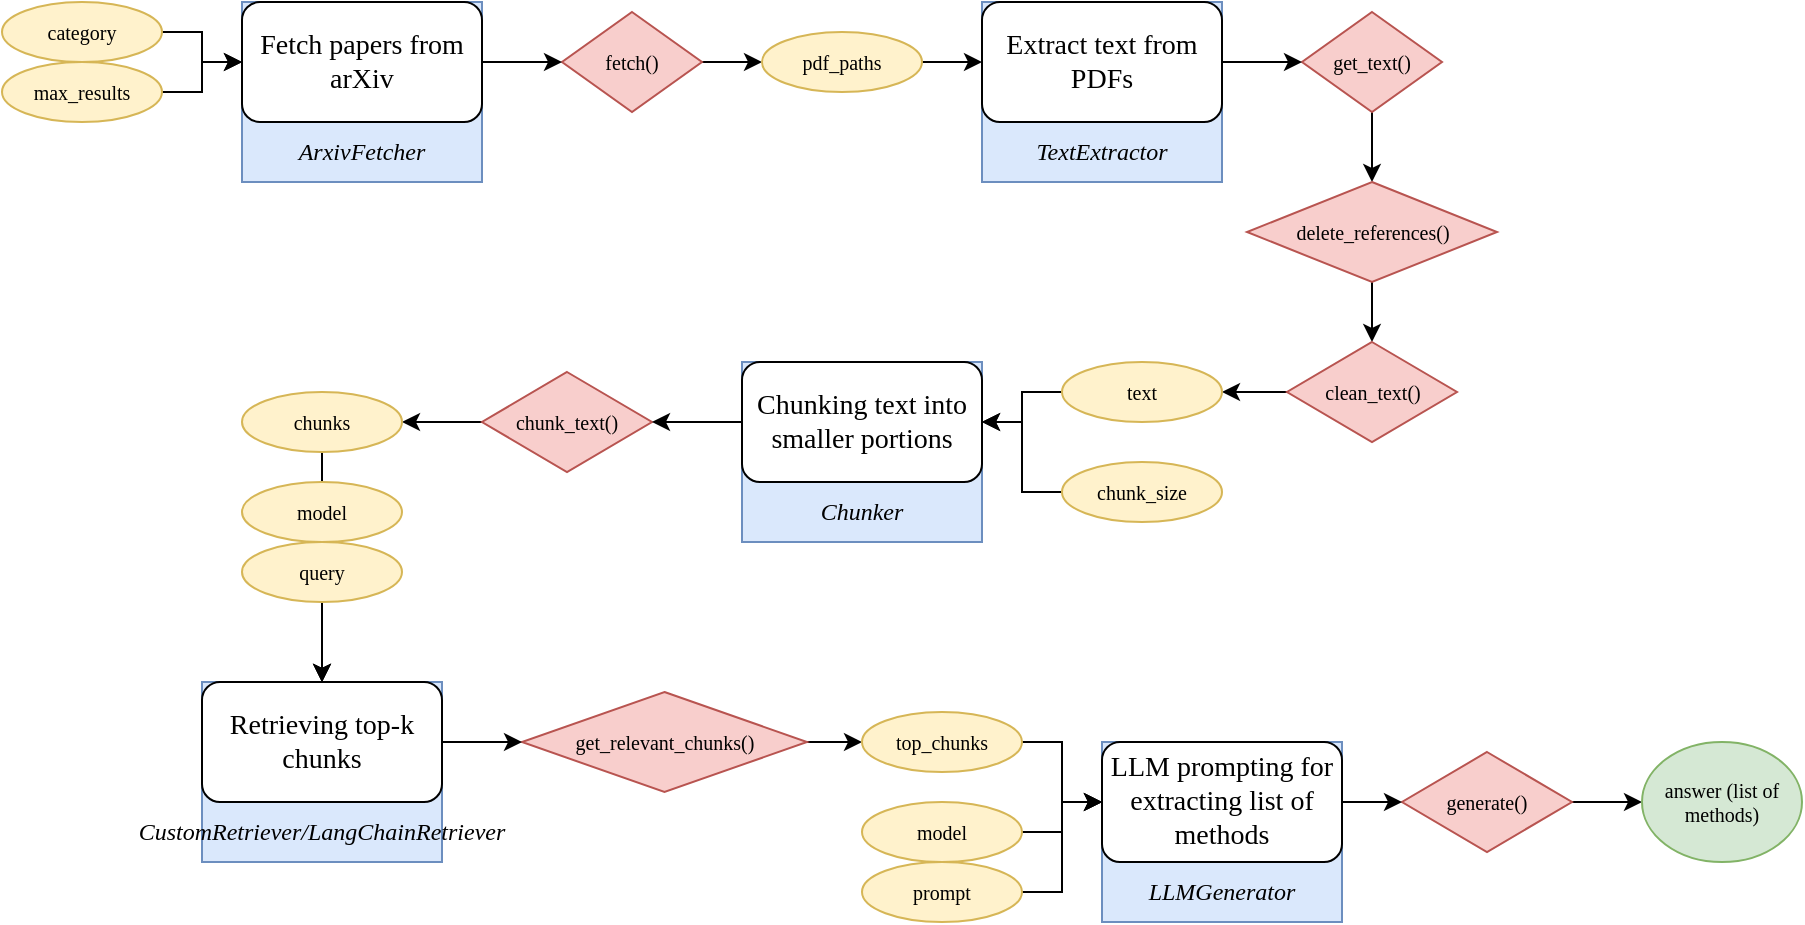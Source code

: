 <mxfile version="26.2.8">
  <diagram id="C5RBs43oDa-KdzZeNtuy" name="Page-1">
    <mxGraphModel dx="1766" dy="610" grid="1" gridSize="10" guides="1" tooltips="1" connect="1" arrows="1" fold="1" page="1" pageScale="1" pageWidth="827" pageHeight="1169" math="0" shadow="0">
      <root>
        <mxCell id="WIyWlLk6GJQsqaUBKTNV-0" />
        <mxCell id="WIyWlLk6GJQsqaUBKTNV-1" parent="WIyWlLk6GJQsqaUBKTNV-0" />
        <mxCell id="8Kt_-eSWgA_4F_nEr3Mk-102" style="edgeStyle=orthogonalEdgeStyle;rounded=0;orthogonalLoop=1;jettySize=auto;html=1;" edge="1" parent="WIyWlLk6GJQsqaUBKTNV-1" source="8Kt_-eSWgA_4F_nEr3Mk-35" target="8Kt_-eSWgA_4F_nEr3Mk-62">
          <mxGeometry relative="1" as="geometry" />
        </mxCell>
        <mxCell id="8Kt_-eSWgA_4F_nEr3Mk-35" value="fetch()" style="rhombus;whiteSpace=wrap;html=1;fontFamily=Klavika;fontSize=10;fillColor=#f8cecc;strokeColor=#b85450;" vertex="1" parent="WIyWlLk6GJQsqaUBKTNV-1">
          <mxGeometry x="-520" y="25" width="70" height="50" as="geometry" />
        </mxCell>
        <mxCell id="8Kt_-eSWgA_4F_nEr3Mk-61" value="" style="group;fillColor=#dae8fc;strokeColor=#6c8ebf;" vertex="1" connectable="0" parent="WIyWlLk6GJQsqaUBKTNV-1">
          <mxGeometry x="-680" y="20" width="120" height="90" as="geometry" />
        </mxCell>
        <mxCell id="8Kt_-eSWgA_4F_nEr3Mk-32" value="Fetch papers from arXiv" style="rounded=1;whiteSpace=wrap;html=1;fontFamily=Klavika;fontSize=14;" vertex="1" parent="8Kt_-eSWgA_4F_nEr3Mk-61">
          <mxGeometry width="120" height="60" as="geometry" />
        </mxCell>
        <mxCell id="8Kt_-eSWgA_4F_nEr3Mk-60" value="ArxivFetcher" style="text;html=1;align=center;verticalAlign=middle;whiteSpace=wrap;rounded=0;fontFamily=Klavika;fontStyle=2" vertex="1" parent="8Kt_-eSWgA_4F_nEr3Mk-61">
          <mxGeometry y="60" width="120" height="30" as="geometry" />
        </mxCell>
        <mxCell id="8Kt_-eSWgA_4F_nEr3Mk-103" style="edgeStyle=orthogonalEdgeStyle;rounded=0;orthogonalLoop=1;jettySize=auto;html=1;" edge="1" parent="WIyWlLk6GJQsqaUBKTNV-1" source="8Kt_-eSWgA_4F_nEr3Mk-62" target="8Kt_-eSWgA_4F_nEr3Mk-70">
          <mxGeometry relative="1" as="geometry" />
        </mxCell>
        <mxCell id="8Kt_-eSWgA_4F_nEr3Mk-62" value="pdf_paths" style="ellipse;whiteSpace=wrap;html=1;fontFamily=Klavika;fontSize=10;fillColor=#fff2cc;strokeColor=#d6b656;" vertex="1" parent="WIyWlLk6GJQsqaUBKTNV-1">
          <mxGeometry x="-420" y="35" width="80" height="30" as="geometry" />
        </mxCell>
        <mxCell id="8Kt_-eSWgA_4F_nEr3Mk-105" style="edgeStyle=orthogonalEdgeStyle;rounded=0;orthogonalLoop=1;jettySize=auto;html=1;" edge="1" parent="WIyWlLk6GJQsqaUBKTNV-1" source="8Kt_-eSWgA_4F_nEr3Mk-64" target="8Kt_-eSWgA_4F_nEr3Mk-65">
          <mxGeometry relative="1" as="geometry" />
        </mxCell>
        <mxCell id="8Kt_-eSWgA_4F_nEr3Mk-64" value="get_text()" style="rhombus;whiteSpace=wrap;html=1;fontFamily=Klavika;fontSize=10;fillColor=#f8cecc;strokeColor=#b85450;" vertex="1" parent="WIyWlLk6GJQsqaUBKTNV-1">
          <mxGeometry x="-150" y="25" width="70" height="50" as="geometry" />
        </mxCell>
        <mxCell id="8Kt_-eSWgA_4F_nEr3Mk-106" style="edgeStyle=orthogonalEdgeStyle;rounded=0;orthogonalLoop=1;jettySize=auto;html=1;" edge="1" parent="WIyWlLk6GJQsqaUBKTNV-1" source="8Kt_-eSWgA_4F_nEr3Mk-65" target="8Kt_-eSWgA_4F_nEr3Mk-66">
          <mxGeometry relative="1" as="geometry" />
        </mxCell>
        <mxCell id="8Kt_-eSWgA_4F_nEr3Mk-65" value="delete_references()" style="rhombus;whiteSpace=wrap;html=1;fontFamily=Klavika;fontSize=10;fillColor=#f8cecc;strokeColor=#b85450;" vertex="1" parent="WIyWlLk6GJQsqaUBKTNV-1">
          <mxGeometry x="-177.5" y="110" width="125" height="50" as="geometry" />
        </mxCell>
        <mxCell id="8Kt_-eSWgA_4F_nEr3Mk-107" style="edgeStyle=orthogonalEdgeStyle;rounded=0;orthogonalLoop=1;jettySize=auto;html=1;" edge="1" parent="WIyWlLk6GJQsqaUBKTNV-1" source="8Kt_-eSWgA_4F_nEr3Mk-66" target="8Kt_-eSWgA_4F_nEr3Mk-67">
          <mxGeometry relative="1" as="geometry" />
        </mxCell>
        <mxCell id="8Kt_-eSWgA_4F_nEr3Mk-66" value="clean_text()" style="rhombus;whiteSpace=wrap;html=1;fontFamily=Klavika;fontSize=10;fillColor=#f8cecc;strokeColor=#b85450;" vertex="1" parent="WIyWlLk6GJQsqaUBKTNV-1">
          <mxGeometry x="-157.5" y="190" width="85" height="50" as="geometry" />
        </mxCell>
        <mxCell id="8Kt_-eSWgA_4F_nEr3Mk-69" value="" style="group;fillColor=#dae8fc;strokeColor=#6c8ebf;" vertex="1" connectable="0" parent="WIyWlLk6GJQsqaUBKTNV-1">
          <mxGeometry x="-310" y="20" width="120" height="90" as="geometry" />
        </mxCell>
        <mxCell id="8Kt_-eSWgA_4F_nEr3Mk-70" value="Extract text from PDFs" style="rounded=1;whiteSpace=wrap;html=1;fontFamily=Klavika;fontSize=14;" vertex="1" parent="8Kt_-eSWgA_4F_nEr3Mk-69">
          <mxGeometry width="120" height="60" as="geometry" />
        </mxCell>
        <mxCell id="8Kt_-eSWgA_4F_nEr3Mk-71" value="TextExtractor" style="text;html=1;align=center;verticalAlign=middle;whiteSpace=wrap;rounded=0;fontFamily=Klavika;fontStyle=2" vertex="1" parent="8Kt_-eSWgA_4F_nEr3Mk-69">
          <mxGeometry y="60" width="120" height="30" as="geometry" />
        </mxCell>
        <mxCell id="8Kt_-eSWgA_4F_nEr3Mk-73" value="" style="group;fillColor=#dae8fc;strokeColor=#6c8ebf;" vertex="1" connectable="0" parent="WIyWlLk6GJQsqaUBKTNV-1">
          <mxGeometry x="-430" y="200" width="120" height="90" as="geometry" />
        </mxCell>
        <mxCell id="8Kt_-eSWgA_4F_nEr3Mk-74" value="Chunking text into smaller portions" style="rounded=1;whiteSpace=wrap;html=1;fontFamily=Klavika;fontSize=14;" vertex="1" parent="8Kt_-eSWgA_4F_nEr3Mk-73">
          <mxGeometry width="120" height="60" as="geometry" />
        </mxCell>
        <mxCell id="8Kt_-eSWgA_4F_nEr3Mk-75" value="Chunker" style="text;html=1;align=center;verticalAlign=middle;whiteSpace=wrap;rounded=0;fontFamily=Klavika;fontStyle=2" vertex="1" parent="8Kt_-eSWgA_4F_nEr3Mk-73">
          <mxGeometry y="60" width="120" height="30" as="geometry" />
        </mxCell>
        <mxCell id="8Kt_-eSWgA_4F_nEr3Mk-112" style="edgeStyle=orthogonalEdgeStyle;rounded=0;orthogonalLoop=1;jettySize=auto;html=1;" edge="1" parent="WIyWlLk6GJQsqaUBKTNV-1" source="8Kt_-eSWgA_4F_nEr3Mk-76" target="8Kt_-eSWgA_4F_nEr3Mk-77">
          <mxGeometry relative="1" as="geometry" />
        </mxCell>
        <mxCell id="8Kt_-eSWgA_4F_nEr3Mk-76" value="chunk_text()" style="rhombus;whiteSpace=wrap;html=1;fontFamily=Klavika;fontSize=10;fillColor=#f8cecc;strokeColor=#b85450;" vertex="1" parent="WIyWlLk6GJQsqaUBKTNV-1">
          <mxGeometry x="-560" y="205" width="85" height="50" as="geometry" />
        </mxCell>
        <mxCell id="8Kt_-eSWgA_4F_nEr3Mk-80" value="" style="group;fillColor=#dae8fc;strokeColor=#6c8ebf;" vertex="1" connectable="0" parent="WIyWlLk6GJQsqaUBKTNV-1">
          <mxGeometry x="-700" y="360" width="120" height="90" as="geometry" />
        </mxCell>
        <mxCell id="8Kt_-eSWgA_4F_nEr3Mk-81" value="Retrieving top-k chunks" style="rounded=1;whiteSpace=wrap;html=1;fontFamily=Klavika;fontSize=14;" vertex="1" parent="8Kt_-eSWgA_4F_nEr3Mk-80">
          <mxGeometry width="120" height="60" as="geometry" />
        </mxCell>
        <mxCell id="8Kt_-eSWgA_4F_nEr3Mk-82" value="CustomRetriever/LangChainRetriever" style="text;html=1;align=center;verticalAlign=middle;whiteSpace=wrap;rounded=0;fontFamily=Klavika;fontStyle=2" vertex="1" parent="8Kt_-eSWgA_4F_nEr3Mk-80">
          <mxGeometry y="60" width="120" height="30" as="geometry" />
        </mxCell>
        <mxCell id="8Kt_-eSWgA_4F_nEr3Mk-118" style="edgeStyle=orthogonalEdgeStyle;rounded=0;orthogonalLoop=1;jettySize=auto;html=1;" edge="1" parent="WIyWlLk6GJQsqaUBKTNV-1" source="8Kt_-eSWgA_4F_nEr3Mk-83" target="8Kt_-eSWgA_4F_nEr3Mk-84">
          <mxGeometry relative="1" as="geometry" />
        </mxCell>
        <mxCell id="8Kt_-eSWgA_4F_nEr3Mk-83" value="get_relevant_chunks()" style="rhombus;whiteSpace=wrap;html=1;fontFamily=Klavika;fontSize=10;fillColor=#f8cecc;strokeColor=#b85450;" vertex="1" parent="WIyWlLk6GJQsqaUBKTNV-1">
          <mxGeometry x="-540" y="365" width="142.5" height="50" as="geometry" />
        </mxCell>
        <mxCell id="8Kt_-eSWgA_4F_nEr3Mk-87" value="" style="group;fillColor=#dae8fc;strokeColor=#6c8ebf;" vertex="1" connectable="0" parent="WIyWlLk6GJQsqaUBKTNV-1">
          <mxGeometry x="-250" y="390" width="120" height="90" as="geometry" />
        </mxCell>
        <mxCell id="8Kt_-eSWgA_4F_nEr3Mk-88" value="LLM prompting for extracting list of methods" style="rounded=1;whiteSpace=wrap;html=1;fontFamily=Klavika;fontSize=14;" vertex="1" parent="8Kt_-eSWgA_4F_nEr3Mk-87">
          <mxGeometry width="120" height="60" as="geometry" />
        </mxCell>
        <mxCell id="8Kt_-eSWgA_4F_nEr3Mk-89" value="LLMGenerator" style="text;html=1;align=center;verticalAlign=middle;whiteSpace=wrap;rounded=0;fontFamily=Klavika;fontStyle=2" vertex="1" parent="8Kt_-eSWgA_4F_nEr3Mk-87">
          <mxGeometry y="60" width="120" height="30" as="geometry" />
        </mxCell>
        <mxCell id="8Kt_-eSWgA_4F_nEr3Mk-123" style="edgeStyle=orthogonalEdgeStyle;rounded=0;orthogonalLoop=1;jettySize=auto;html=1;" edge="1" parent="WIyWlLk6GJQsqaUBKTNV-1" source="8Kt_-eSWgA_4F_nEr3Mk-91" target="8Kt_-eSWgA_4F_nEr3Mk-92">
          <mxGeometry relative="1" as="geometry" />
        </mxCell>
        <mxCell id="8Kt_-eSWgA_4F_nEr3Mk-91" value="generate()" style="rhombus;whiteSpace=wrap;html=1;fontFamily=Klavika;fontSize=10;fillColor=#f8cecc;strokeColor=#b85450;" vertex="1" parent="WIyWlLk6GJQsqaUBKTNV-1">
          <mxGeometry x="-100" y="395" width="85" height="50" as="geometry" />
        </mxCell>
        <mxCell id="8Kt_-eSWgA_4F_nEr3Mk-92" value="answer (list of methods)" style="ellipse;whiteSpace=wrap;html=1;fontFamily=Klavika;fontSize=10;fillColor=#d5e8d4;strokeColor=#82b366;" vertex="1" parent="WIyWlLk6GJQsqaUBKTNV-1">
          <mxGeometry x="20" y="390" width="80" height="60" as="geometry" />
        </mxCell>
        <mxCell id="8Kt_-eSWgA_4F_nEr3Mk-98" style="edgeStyle=orthogonalEdgeStyle;rounded=0;orthogonalLoop=1;jettySize=auto;html=1;" edge="1" parent="WIyWlLk6GJQsqaUBKTNV-1" source="8Kt_-eSWgA_4F_nEr3Mk-59" target="8Kt_-eSWgA_4F_nEr3Mk-32">
          <mxGeometry relative="1" as="geometry" />
        </mxCell>
        <mxCell id="8Kt_-eSWgA_4F_nEr3Mk-99" style="edgeStyle=orthogonalEdgeStyle;rounded=0;orthogonalLoop=1;jettySize=auto;html=1;" edge="1" parent="WIyWlLk6GJQsqaUBKTNV-1" source="8Kt_-eSWgA_4F_nEr3Mk-58" target="8Kt_-eSWgA_4F_nEr3Mk-32">
          <mxGeometry relative="1" as="geometry" />
        </mxCell>
        <mxCell id="8Kt_-eSWgA_4F_nEr3Mk-100" style="edgeStyle=orthogonalEdgeStyle;rounded=0;orthogonalLoop=1;jettySize=auto;html=1;" edge="1" parent="WIyWlLk6GJQsqaUBKTNV-1" source="8Kt_-eSWgA_4F_nEr3Mk-32" target="8Kt_-eSWgA_4F_nEr3Mk-35">
          <mxGeometry relative="1" as="geometry" />
        </mxCell>
        <mxCell id="8Kt_-eSWgA_4F_nEr3Mk-104" style="edgeStyle=orthogonalEdgeStyle;rounded=0;orthogonalLoop=1;jettySize=auto;html=1;" edge="1" parent="WIyWlLk6GJQsqaUBKTNV-1" source="8Kt_-eSWgA_4F_nEr3Mk-70" target="8Kt_-eSWgA_4F_nEr3Mk-64">
          <mxGeometry relative="1" as="geometry" />
        </mxCell>
        <mxCell id="8Kt_-eSWgA_4F_nEr3Mk-108" style="edgeStyle=orthogonalEdgeStyle;rounded=0;orthogonalLoop=1;jettySize=auto;html=1;" edge="1" parent="WIyWlLk6GJQsqaUBKTNV-1" source="8Kt_-eSWgA_4F_nEr3Mk-67" target="8Kt_-eSWgA_4F_nEr3Mk-74">
          <mxGeometry relative="1" as="geometry" />
        </mxCell>
        <mxCell id="8Kt_-eSWgA_4F_nEr3Mk-109" style="edgeStyle=orthogonalEdgeStyle;rounded=0;orthogonalLoop=1;jettySize=auto;html=1;" edge="1" parent="WIyWlLk6GJQsqaUBKTNV-1" source="8Kt_-eSWgA_4F_nEr3Mk-68" target="8Kt_-eSWgA_4F_nEr3Mk-74">
          <mxGeometry relative="1" as="geometry" />
        </mxCell>
        <mxCell id="8Kt_-eSWgA_4F_nEr3Mk-111" style="edgeStyle=orthogonalEdgeStyle;rounded=0;orthogonalLoop=1;jettySize=auto;html=1;" edge="1" parent="WIyWlLk6GJQsqaUBKTNV-1" source="8Kt_-eSWgA_4F_nEr3Mk-74" target="8Kt_-eSWgA_4F_nEr3Mk-76">
          <mxGeometry relative="1" as="geometry" />
        </mxCell>
        <mxCell id="8Kt_-eSWgA_4F_nEr3Mk-113" style="edgeStyle=orthogonalEdgeStyle;rounded=0;orthogonalLoop=1;jettySize=auto;html=1;" edge="1" parent="WIyWlLk6GJQsqaUBKTNV-1" source="8Kt_-eSWgA_4F_nEr3Mk-77" target="8Kt_-eSWgA_4F_nEr3Mk-81">
          <mxGeometry relative="1" as="geometry" />
        </mxCell>
        <mxCell id="8Kt_-eSWgA_4F_nEr3Mk-77" value="chunks" style="ellipse;whiteSpace=wrap;html=1;fontFamily=Klavika;fontSize=10;fillColor=#fff2cc;strokeColor=#d6b656;" vertex="1" parent="WIyWlLk6GJQsqaUBKTNV-1">
          <mxGeometry x="-680" y="215" width="80" height="30" as="geometry" />
        </mxCell>
        <mxCell id="8Kt_-eSWgA_4F_nEr3Mk-114" style="edgeStyle=orthogonalEdgeStyle;rounded=0;orthogonalLoop=1;jettySize=auto;html=1;" edge="1" parent="WIyWlLk6GJQsqaUBKTNV-1" source="8Kt_-eSWgA_4F_nEr3Mk-78" target="8Kt_-eSWgA_4F_nEr3Mk-81">
          <mxGeometry relative="1" as="geometry" />
        </mxCell>
        <mxCell id="8Kt_-eSWgA_4F_nEr3Mk-78" value="model" style="ellipse;whiteSpace=wrap;html=1;fontFamily=Klavika;fontSize=10;fillColor=#fff2cc;strokeColor=#d6b656;" vertex="1" parent="WIyWlLk6GJQsqaUBKTNV-1">
          <mxGeometry x="-680" y="260" width="80" height="30" as="geometry" />
        </mxCell>
        <mxCell id="8Kt_-eSWgA_4F_nEr3Mk-115" style="edgeStyle=orthogonalEdgeStyle;rounded=0;orthogonalLoop=1;jettySize=auto;html=1;" edge="1" parent="WIyWlLk6GJQsqaUBKTNV-1" source="8Kt_-eSWgA_4F_nEr3Mk-79" target="8Kt_-eSWgA_4F_nEr3Mk-81">
          <mxGeometry relative="1" as="geometry" />
        </mxCell>
        <mxCell id="8Kt_-eSWgA_4F_nEr3Mk-79" value="query" style="ellipse;whiteSpace=wrap;html=1;fontFamily=Klavika;fontSize=10;fillColor=#fff2cc;strokeColor=#d6b656;" vertex="1" parent="WIyWlLk6GJQsqaUBKTNV-1">
          <mxGeometry x="-680" y="290" width="80" height="30" as="geometry" />
        </mxCell>
        <mxCell id="8Kt_-eSWgA_4F_nEr3Mk-116" style="edgeStyle=orthogonalEdgeStyle;rounded=0;orthogonalLoop=1;jettySize=auto;html=1;" edge="1" parent="WIyWlLk6GJQsqaUBKTNV-1" source="8Kt_-eSWgA_4F_nEr3Mk-81" target="8Kt_-eSWgA_4F_nEr3Mk-83">
          <mxGeometry relative="1" as="geometry" />
        </mxCell>
        <mxCell id="8Kt_-eSWgA_4F_nEr3Mk-119" style="edgeStyle=orthogonalEdgeStyle;rounded=0;orthogonalLoop=1;jettySize=auto;html=1;" edge="1" parent="WIyWlLk6GJQsqaUBKTNV-1" source="8Kt_-eSWgA_4F_nEr3Mk-84" target="8Kt_-eSWgA_4F_nEr3Mk-88">
          <mxGeometry relative="1" as="geometry" />
        </mxCell>
        <mxCell id="8Kt_-eSWgA_4F_nEr3Mk-84" value="top_chunks" style="ellipse;whiteSpace=wrap;html=1;fontFamily=Klavika;fontSize=10;fillColor=#fff2cc;strokeColor=#d6b656;" vertex="1" parent="WIyWlLk6GJQsqaUBKTNV-1">
          <mxGeometry x="-370" y="375" width="80" height="30" as="geometry" />
        </mxCell>
        <mxCell id="8Kt_-eSWgA_4F_nEr3Mk-120" style="edgeStyle=orthogonalEdgeStyle;rounded=0;orthogonalLoop=1;jettySize=auto;html=1;" edge="1" parent="WIyWlLk6GJQsqaUBKTNV-1" source="8Kt_-eSWgA_4F_nEr3Mk-85" target="8Kt_-eSWgA_4F_nEr3Mk-88">
          <mxGeometry relative="1" as="geometry" />
        </mxCell>
        <mxCell id="8Kt_-eSWgA_4F_nEr3Mk-85" value="model" style="ellipse;whiteSpace=wrap;html=1;fontFamily=Klavika;fontSize=10;fillColor=#fff2cc;strokeColor=#d6b656;" vertex="1" parent="WIyWlLk6GJQsqaUBKTNV-1">
          <mxGeometry x="-370" y="420" width="80" height="30" as="geometry" />
        </mxCell>
        <mxCell id="8Kt_-eSWgA_4F_nEr3Mk-121" style="edgeStyle=orthogonalEdgeStyle;rounded=0;orthogonalLoop=1;jettySize=auto;html=1;" edge="1" parent="WIyWlLk6GJQsqaUBKTNV-1" source="8Kt_-eSWgA_4F_nEr3Mk-86" target="8Kt_-eSWgA_4F_nEr3Mk-88">
          <mxGeometry relative="1" as="geometry" />
        </mxCell>
        <mxCell id="8Kt_-eSWgA_4F_nEr3Mk-86" value="prompt" style="ellipse;whiteSpace=wrap;html=1;fontFamily=Klavika;fontSize=10;fillColor=#fff2cc;strokeColor=#d6b656;" vertex="1" parent="WIyWlLk6GJQsqaUBKTNV-1">
          <mxGeometry x="-370" y="450" width="80" height="30" as="geometry" />
        </mxCell>
        <mxCell id="8Kt_-eSWgA_4F_nEr3Mk-122" style="edgeStyle=orthogonalEdgeStyle;rounded=0;orthogonalLoop=1;jettySize=auto;html=1;" edge="1" parent="WIyWlLk6GJQsqaUBKTNV-1" source="8Kt_-eSWgA_4F_nEr3Mk-88" target="8Kt_-eSWgA_4F_nEr3Mk-91">
          <mxGeometry relative="1" as="geometry" />
        </mxCell>
        <mxCell id="8Kt_-eSWgA_4F_nEr3Mk-58" value="max_results" style="ellipse;whiteSpace=wrap;html=1;fontFamily=Klavika;fontSize=10;fillColor=#fff2cc;strokeColor=#d6b656;" vertex="1" parent="WIyWlLk6GJQsqaUBKTNV-1">
          <mxGeometry x="-800" y="50" width="80" height="30" as="geometry" />
        </mxCell>
        <mxCell id="8Kt_-eSWgA_4F_nEr3Mk-59" value="category" style="ellipse;whiteSpace=wrap;html=1;fontFamily=Klavika;fontSize=10;fillColor=#fff2cc;strokeColor=#d6b656;" vertex="1" parent="WIyWlLk6GJQsqaUBKTNV-1">
          <mxGeometry x="-800" y="20" width="80" height="30" as="geometry" />
        </mxCell>
        <mxCell id="8Kt_-eSWgA_4F_nEr3Mk-67" value="text" style="ellipse;whiteSpace=wrap;html=1;fontFamily=Klavika;fontSize=10;fillColor=#fff2cc;strokeColor=#d6b656;" vertex="1" parent="WIyWlLk6GJQsqaUBKTNV-1">
          <mxGeometry x="-270" y="200" width="80" height="30" as="geometry" />
        </mxCell>
        <mxCell id="8Kt_-eSWgA_4F_nEr3Mk-68" value="chunk_size" style="ellipse;whiteSpace=wrap;html=1;fontFamily=Klavika;fontSize=10;fillColor=#fff2cc;strokeColor=#d6b656;" vertex="1" parent="WIyWlLk6GJQsqaUBKTNV-1">
          <mxGeometry x="-270" y="250" width="80" height="30" as="geometry" />
        </mxCell>
      </root>
    </mxGraphModel>
  </diagram>
</mxfile>
